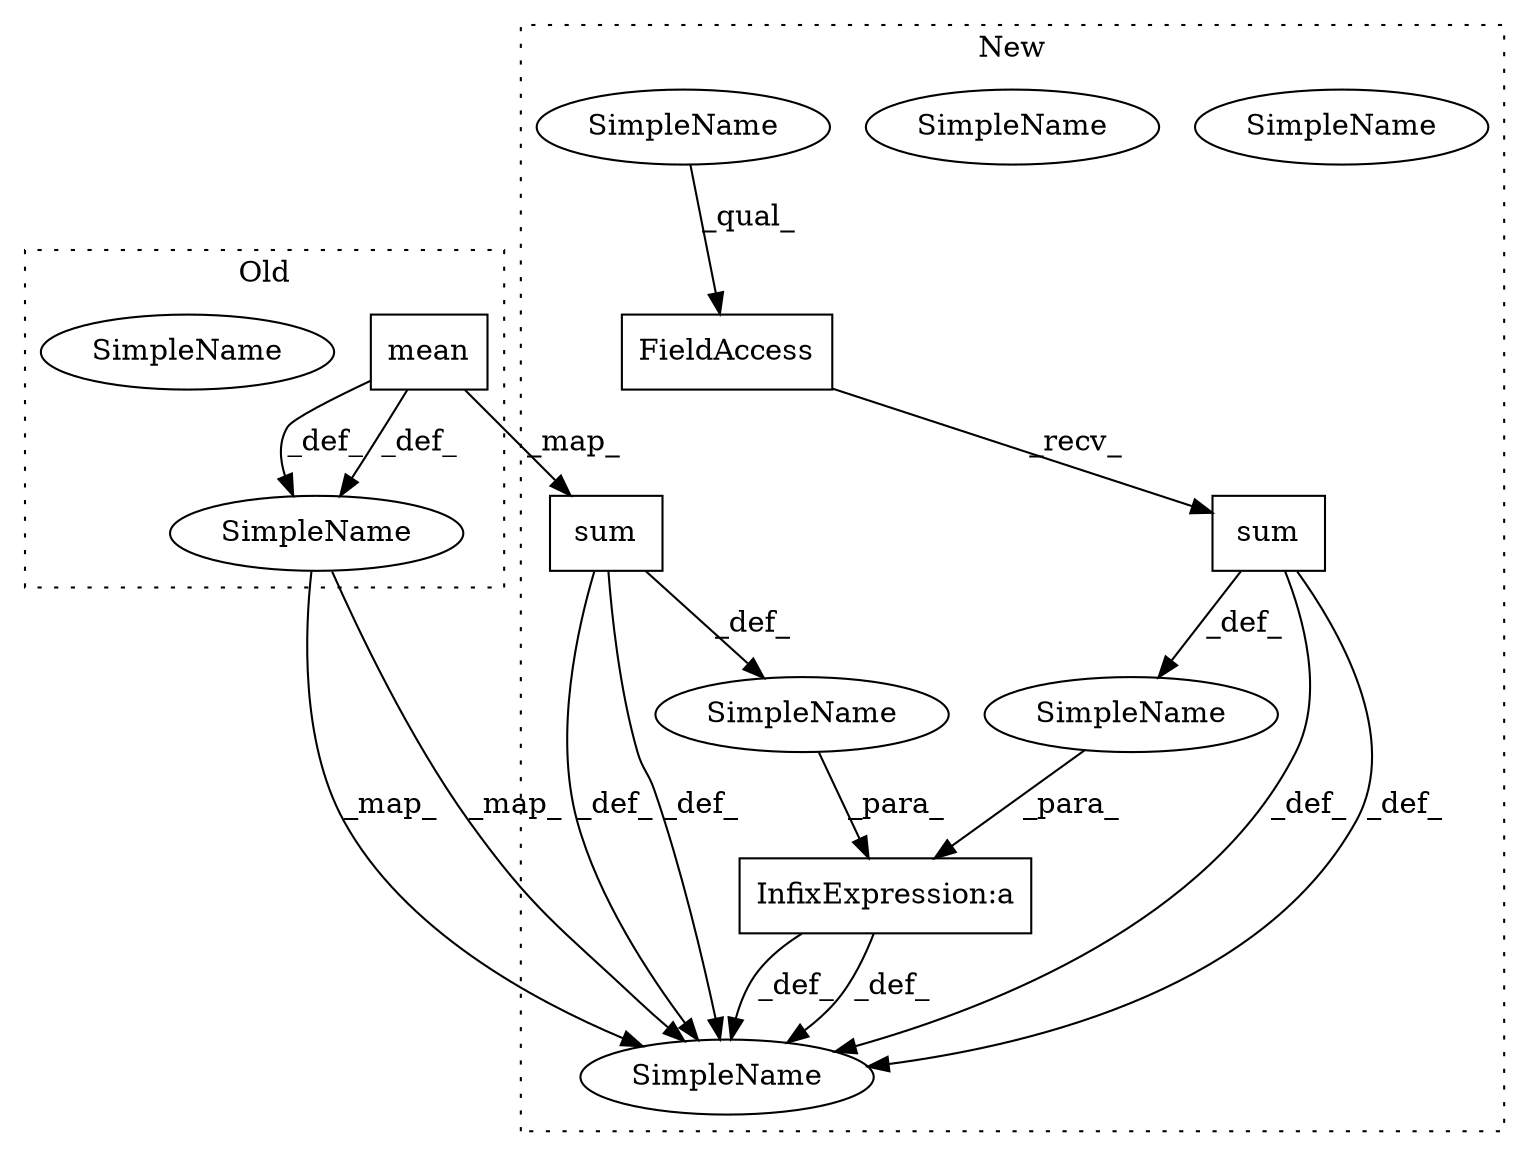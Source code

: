 digraph G {
subgraph cluster0 {
1 [label="mean" a="32" s="4158,4168" l="5,1" shape="box"];
6 [label="SimpleName" a="42" s="4139" l="4" shape="ellipse"];
9 [label="SimpleName" a="42" s="4139" l="4" shape="ellipse"];
label = "Old";
style="dotted";
}
subgraph cluster1 {
2 [label="sum" a="32" s="4159,4168" l="4,1" shape="box"];
3 [label="SimpleName" a="42" s="" l="" shape="ellipse"];
4 [label="InfixExpression:a" a="27" s="4169" l="3" shape="box"];
5 [label="SimpleName" a="42" s="" l="" shape="ellipse"];
7 [label="SimpleName" a="42" s="4139" l="4" shape="ellipse"];
8 [label="SimpleName" a="42" s="4139" l="4" shape="ellipse"];
10 [label="sum" a="32" s="4186,4191" l="4,1" shape="box"];
11 [label="FieldAccess" a="22" s="4172" l="13" shape="box"];
12 [label="SimpleName" a="42" s="4172" l="5" shape="ellipse"];
13 [label="SimpleName" a="42" s="4172" l="5" shape="ellipse"];
label = "New";
style="dotted";
}
1 -> 2 [label="_map_"];
1 -> 9 [label="_def_"];
1 -> 9 [label="_def_"];
2 -> 8 [label="_def_"];
2 -> 8 [label="_def_"];
2 -> 3 [label="_def_"];
3 -> 4 [label="_para_"];
4 -> 8 [label="_def_"];
4 -> 8 [label="_def_"];
5 -> 4 [label="_para_"];
9 -> 8 [label="_map_"];
9 -> 8 [label="_map_"];
10 -> 8 [label="_def_"];
10 -> 8 [label="_def_"];
10 -> 5 [label="_def_"];
11 -> 10 [label="_recv_"];
13 -> 11 [label="_qual_"];
}